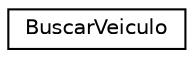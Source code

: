 digraph "Graphical Class Hierarchy"
{
  edge [fontname="Helvetica",fontsize="10",labelfontname="Helvetica",labelfontsize="10"];
  node [fontname="Helvetica",fontsize="10",shape=record];
  rankdir="LR";
  Node0 [label="BuscarVeiculo",height=0.2,width=0.4,color="black", fillcolor="white", style="filled",URL="$classBuscarVeiculo.html"];
}
